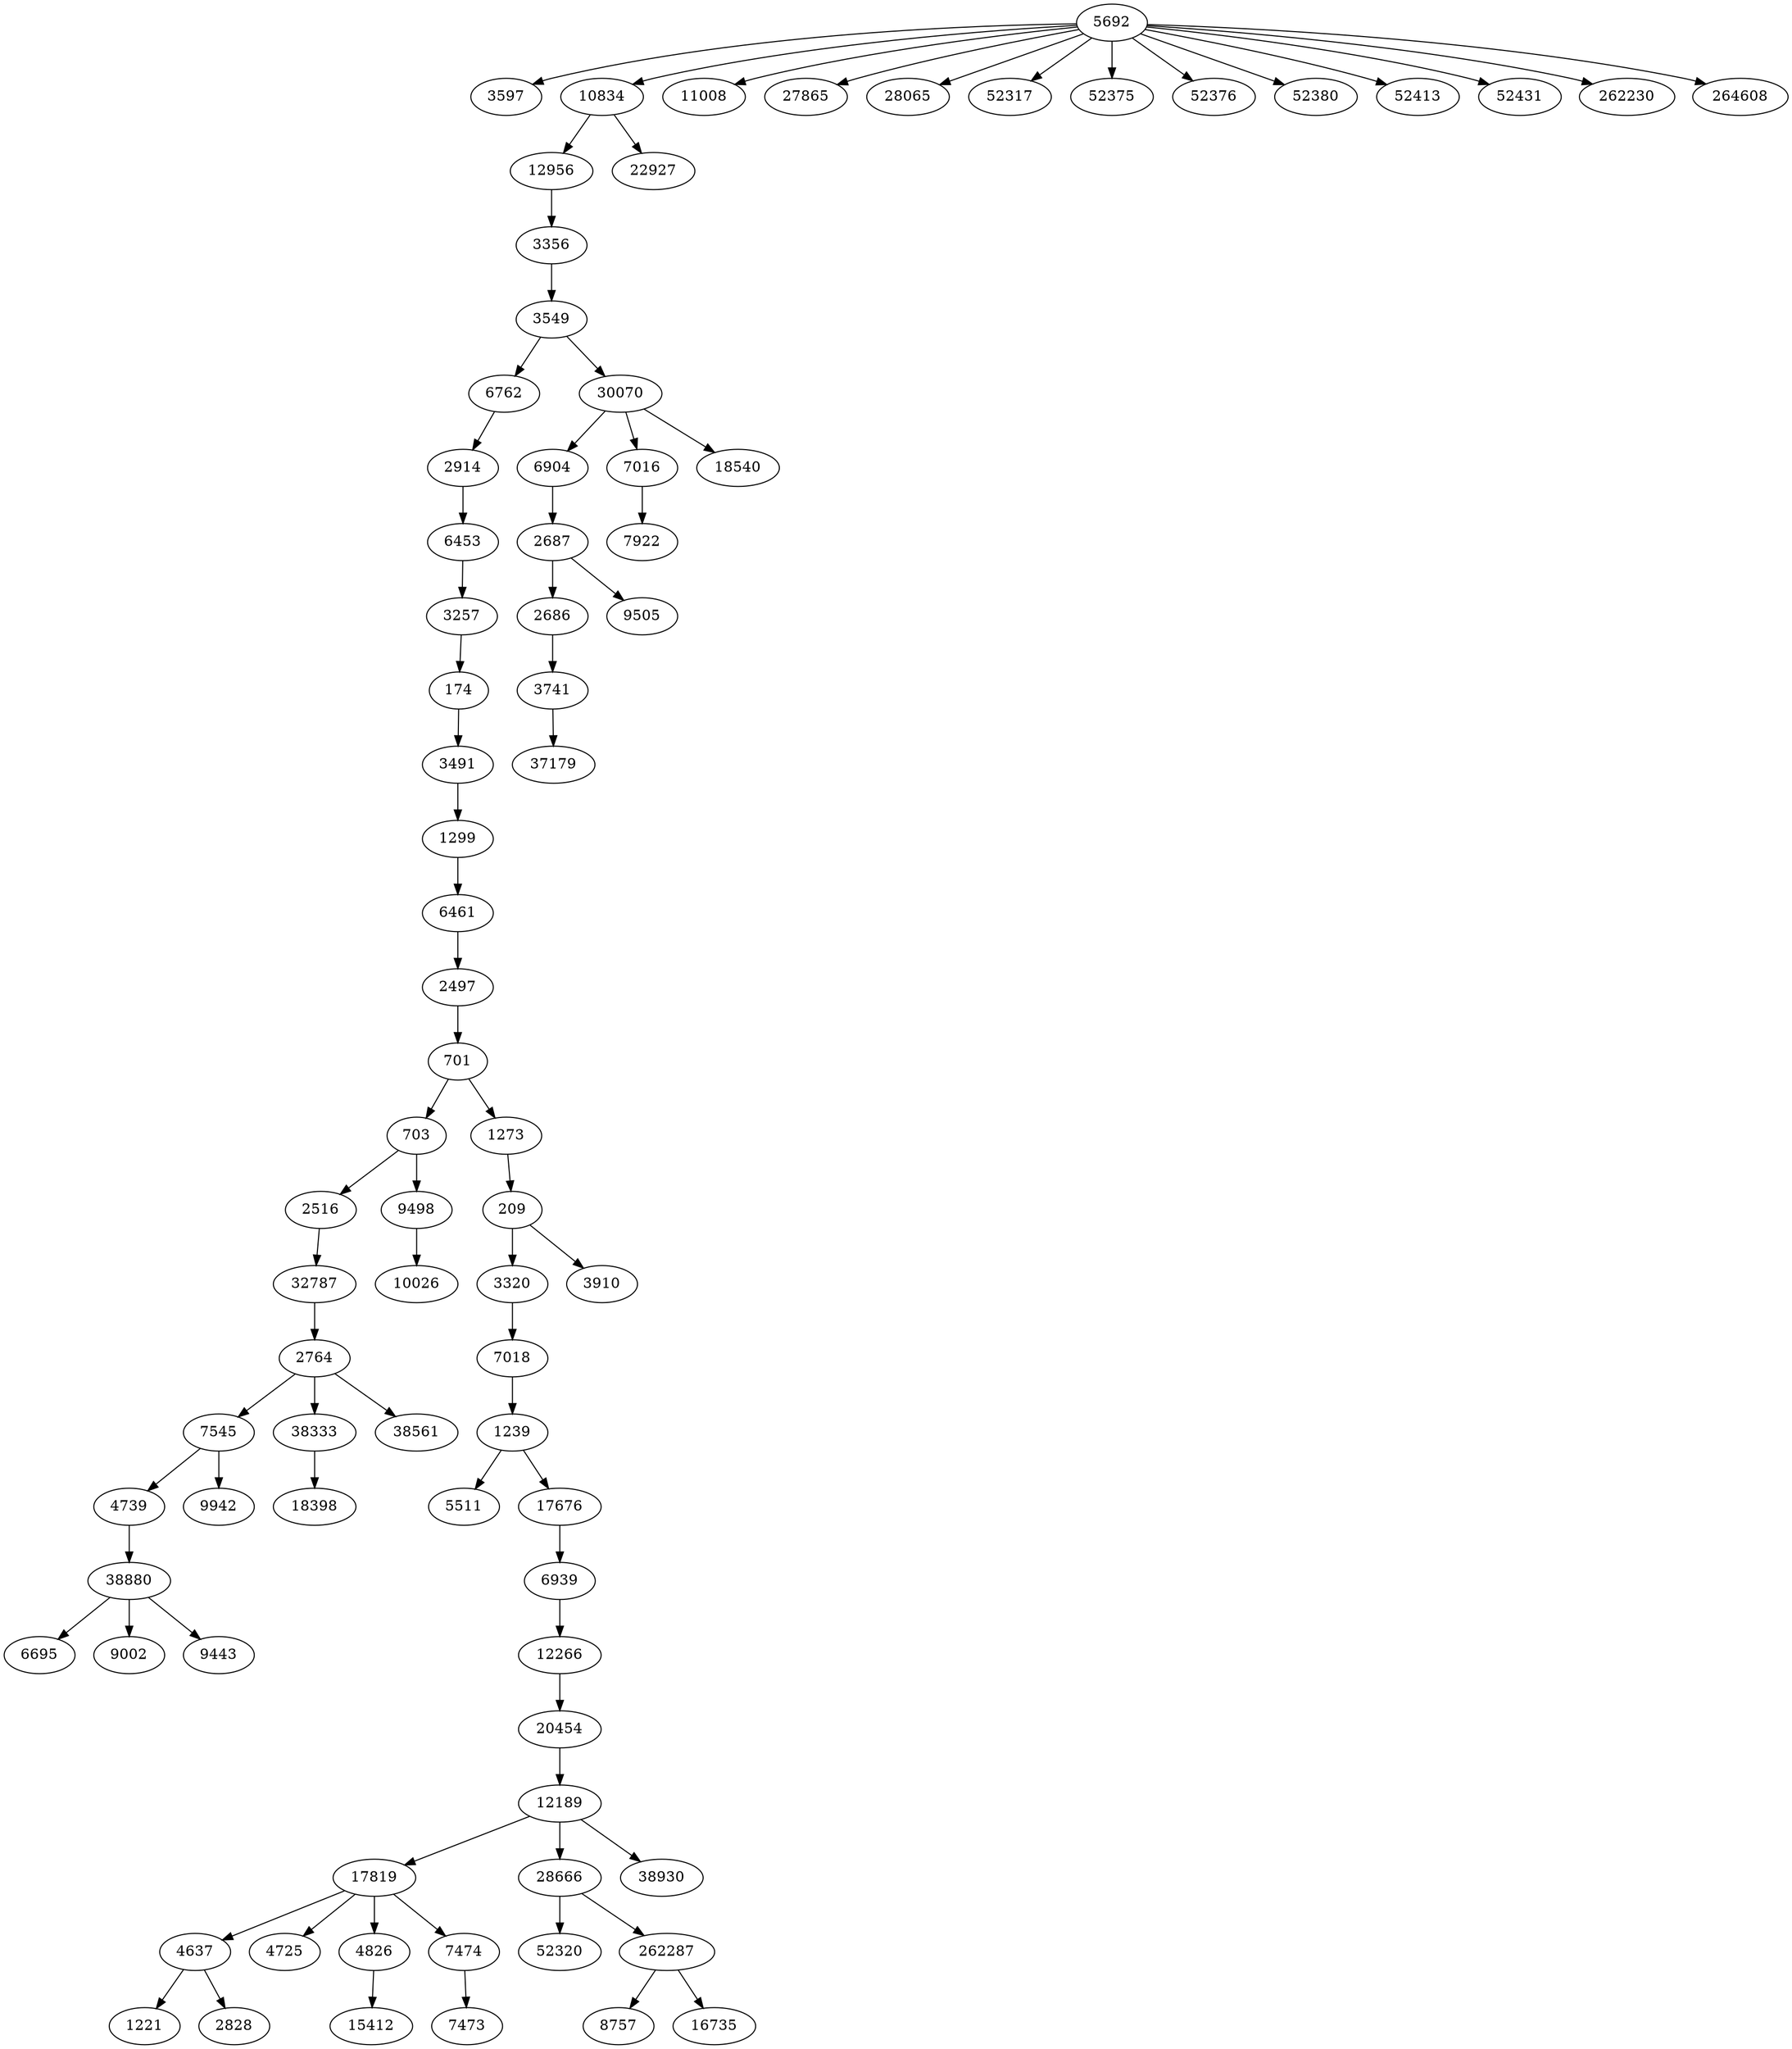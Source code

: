 digraph {
  // Node definitions.
  174;
  209;
  701;
  703;
  1221;
  1239;
  1273;
  1299;
  2497;
  2516;
  2686;
  2687;
  2764;
  2828;
  2914;
  3257;
  3320;
  3356;
  3491;
  3549;
  3597;
  3741;
  3910;
  4637;
  4725;
  4739;
  4826;
  5511;
  5692;
  6453;
  6461;
  6695;
  6762;
  6904;
  6939;
  7016;
  7018;
  7473;
  7474;
  7545;
  7922;
  8757;
  9002;
  9443;
  9498;
  9505;
  9942;
  10026;
  10834;
  11008;
  12189;
  12266;
  12956;
  15412;
  16735;
  17676;
  17819;
  18398;
  18540;
  20454;
  22927;
  27865;
  28065;
  28666;
  30070;
  32787;
  37179;
  38333;
  38561;
  38880;
  38930;
  52317;
  52320;
  52375;
  52376;
  52380;
  52413;
  52431;
  262230;
  262287;
  264608;

  // Edge definitions.
  174 -> 3491;
  209 -> 3320;
  209 -> 3910;
  701 -> 703;
  701 -> 1273;
  703 -> 2516;
  703 -> 9498;
  1239 -> 5511;
  1239 -> 17676;
  1273 -> 209;
  1299 -> 6461;
  2497 -> 701;
  2516 -> 32787;
  2686 -> 3741;
  2687 -> 2686;
  2687 -> 9505;
  2764 -> 7545;
  2764 -> 38333;
  2764 -> 38561;
  2914 -> 6453;
  3257 -> 174;
  3320 -> 7018;
  3356 -> 3549;
  3491 -> 1299;
  3549 -> 6762;
  3549 -> 30070;
  3741 -> 37179;
  4637 -> 1221;
  4637 -> 2828;
  4739 -> 38880;
  4826 -> 15412;
  5692 -> 3597;
  5692 -> 10834;
  5692 -> 11008;
  5692 -> 27865;
  5692 -> 28065;
  5692 -> 52317;
  5692 -> 52375;
  5692 -> 52376;
  5692 -> 52380;
  5692 -> 52413;
  5692 -> 52431;
  5692 -> 262230;
  5692 -> 264608;
  6453 -> 3257;
  6461 -> 2497;
  6762 -> 2914;
  6904 -> 2687;
  6939 -> 12266;
  7016 -> 7922;
  7018 -> 1239;
  7474 -> 7473;
  7545 -> 4739;
  7545 -> 9942;
  9498 -> 10026;
  10834 -> 12956;
  10834 -> 22927;
  12189 -> 17819;
  12189 -> 28666;
  12189 -> 38930;
  12266 -> 20454;
  12956 -> 3356;
  17676 -> 6939;
  17819 -> 4637;
  17819 -> 4725;
  17819 -> 4826;
  17819 -> 7474;
  20454 -> 12189;
  28666 -> 52320;
  28666 -> 262287;
  30070 -> 6904;
  30070 -> 7016;
  30070 -> 18540;
  32787 -> 2764;
  38333 -> 18398;
  38880 -> 6695;
  38880 -> 9002;
  38880 -> 9443;
  262287 -> 8757;
  262287 -> 16735;
}